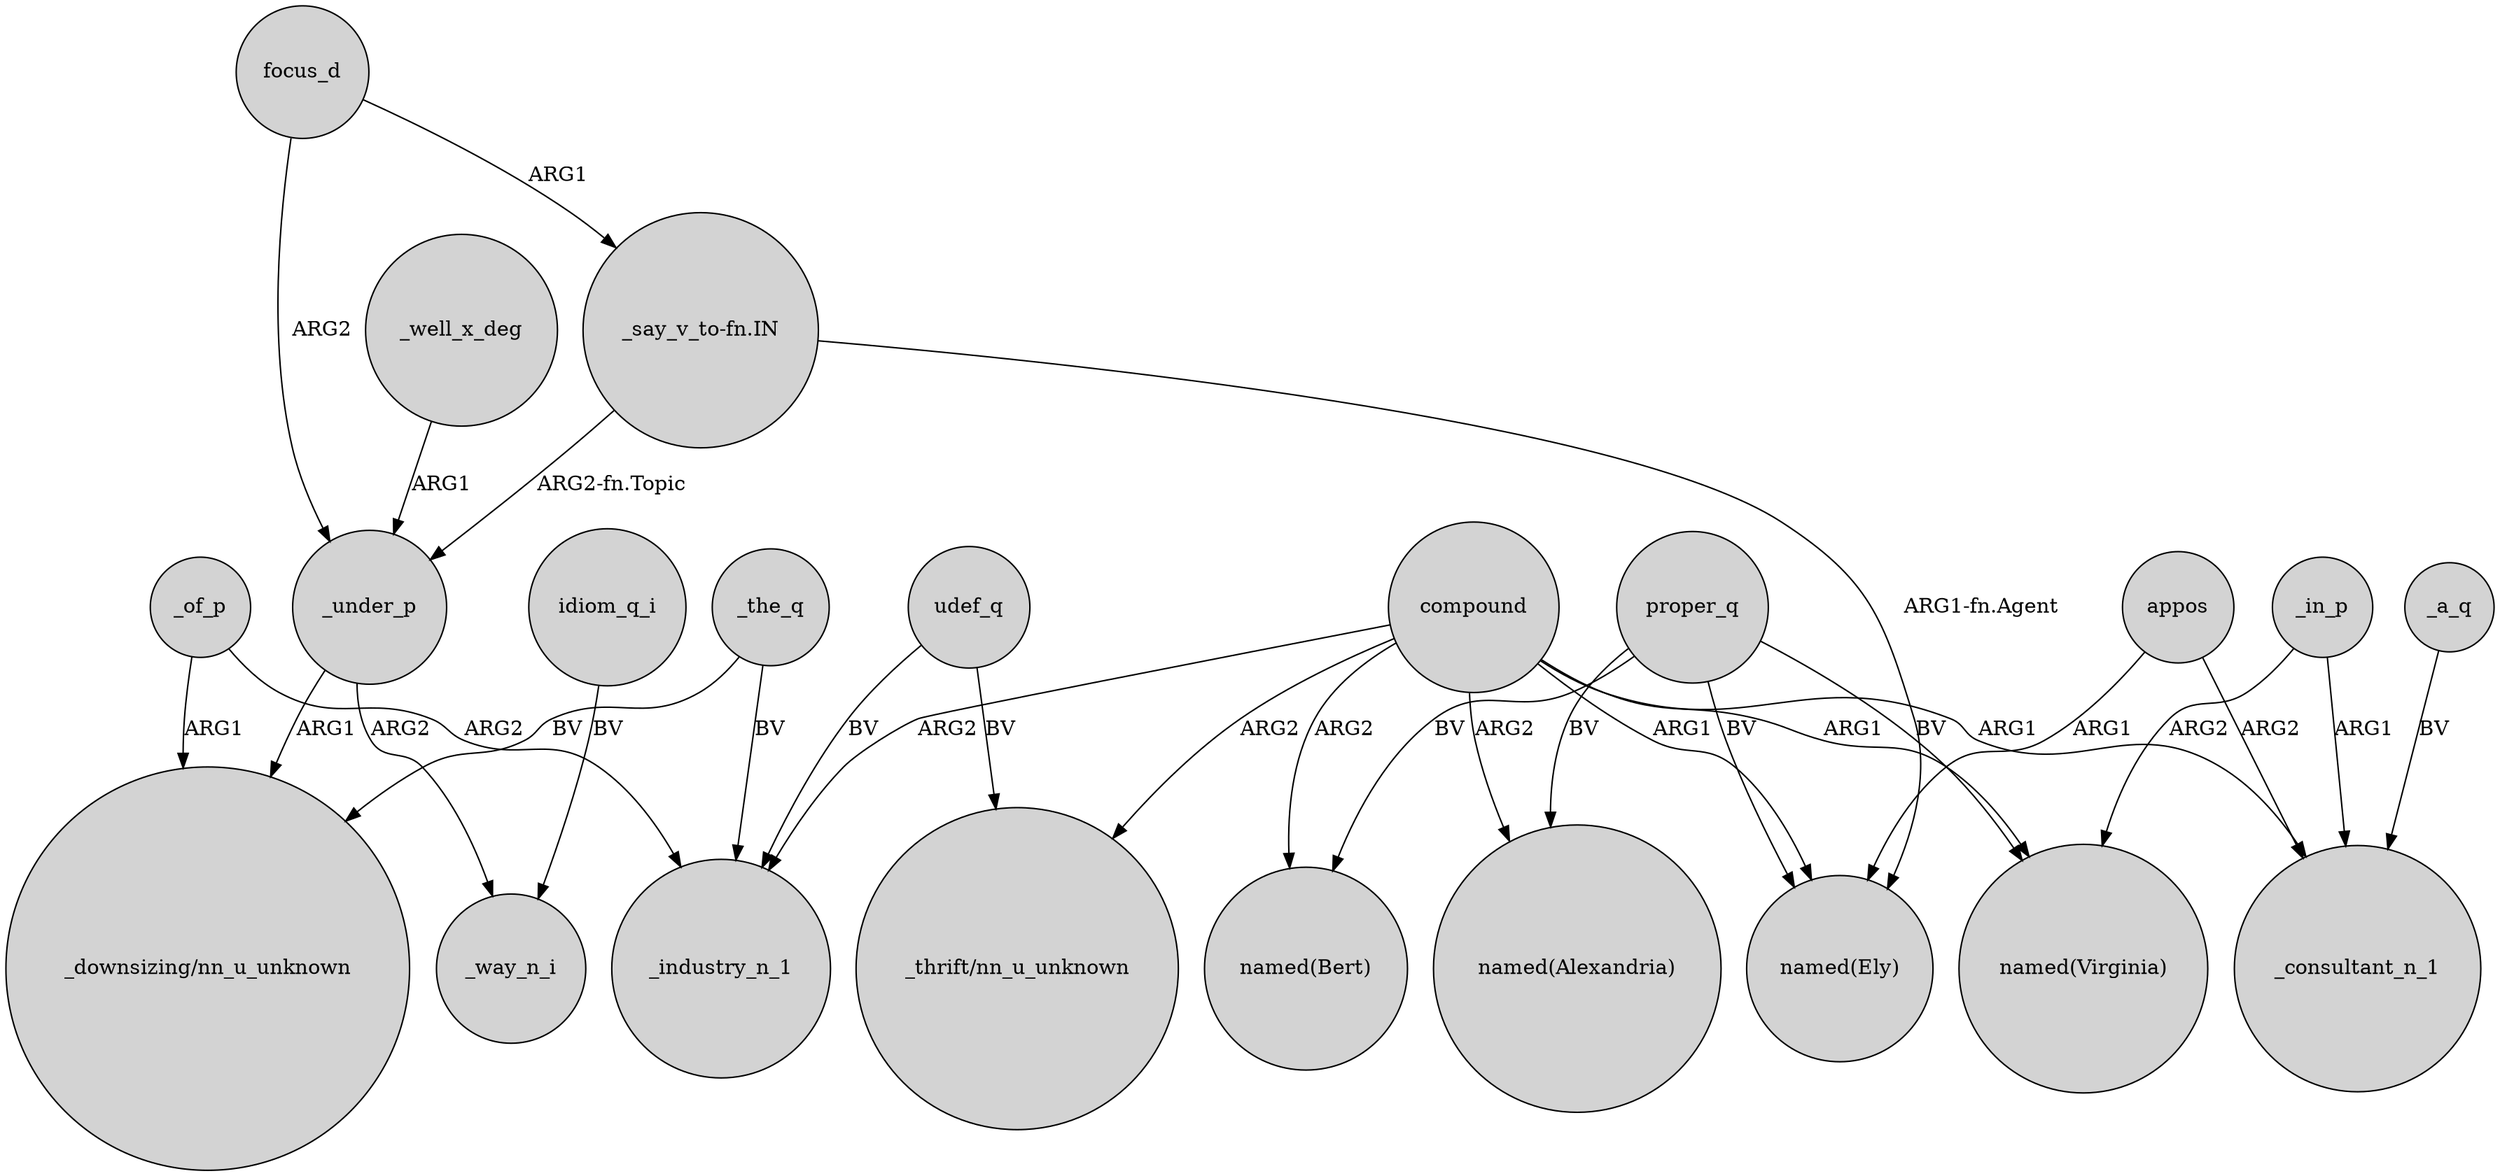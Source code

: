 digraph {
	node [shape=circle style=filled]
	compound -> "_thrift/nn_u_unknown" [label=ARG2]
	_in_p -> _consultant_n_1 [label=ARG1]
	_well_x_deg -> _under_p [label=ARG1]
	compound -> "named(Virginia)" [label=ARG1]
	proper_q -> "named(Virginia)" [label=BV]
	"_say_v_to-fn.IN" -> _under_p [label="ARG2-fn.Topic"]
	_the_q -> _industry_n_1 [label=BV]
	proper_q -> "named(Bert)" [label=BV]
	_of_p -> _industry_n_1 [label=ARG2]
	appos -> _consultant_n_1 [label=ARG2]
	proper_q -> "named(Alexandria)" [label=BV]
	focus_d -> _under_p [label=ARG2]
	compound -> _consultant_n_1 [label=ARG1]
	"_say_v_to-fn.IN" -> "named(Ely)" [label="ARG1-fn.Agent"]
	proper_q -> "named(Ely)" [label=BV]
	compound -> _industry_n_1 [label=ARG2]
	appos -> "named(Ely)" [label=ARG1]
	_a_q -> _consultant_n_1 [label=BV]
	compound -> "named(Bert)" [label=ARG2]
	compound -> "named(Alexandria)" [label=ARG2]
	udef_q -> "_thrift/nn_u_unknown" [label=BV]
	_the_q -> "_downsizing/nn_u_unknown" [label=BV]
	compound -> "named(Ely)" [label=ARG1]
	_under_p -> _way_n_i [label=ARG2]
	idiom_q_i -> _way_n_i [label=BV]
	_under_p -> "_downsizing/nn_u_unknown" [label=ARG1]
	_in_p -> "named(Virginia)" [label=ARG2]
	_of_p -> "_downsizing/nn_u_unknown" [label=ARG1]
	udef_q -> _industry_n_1 [label=BV]
	focus_d -> "_say_v_to-fn.IN" [label=ARG1]
}

